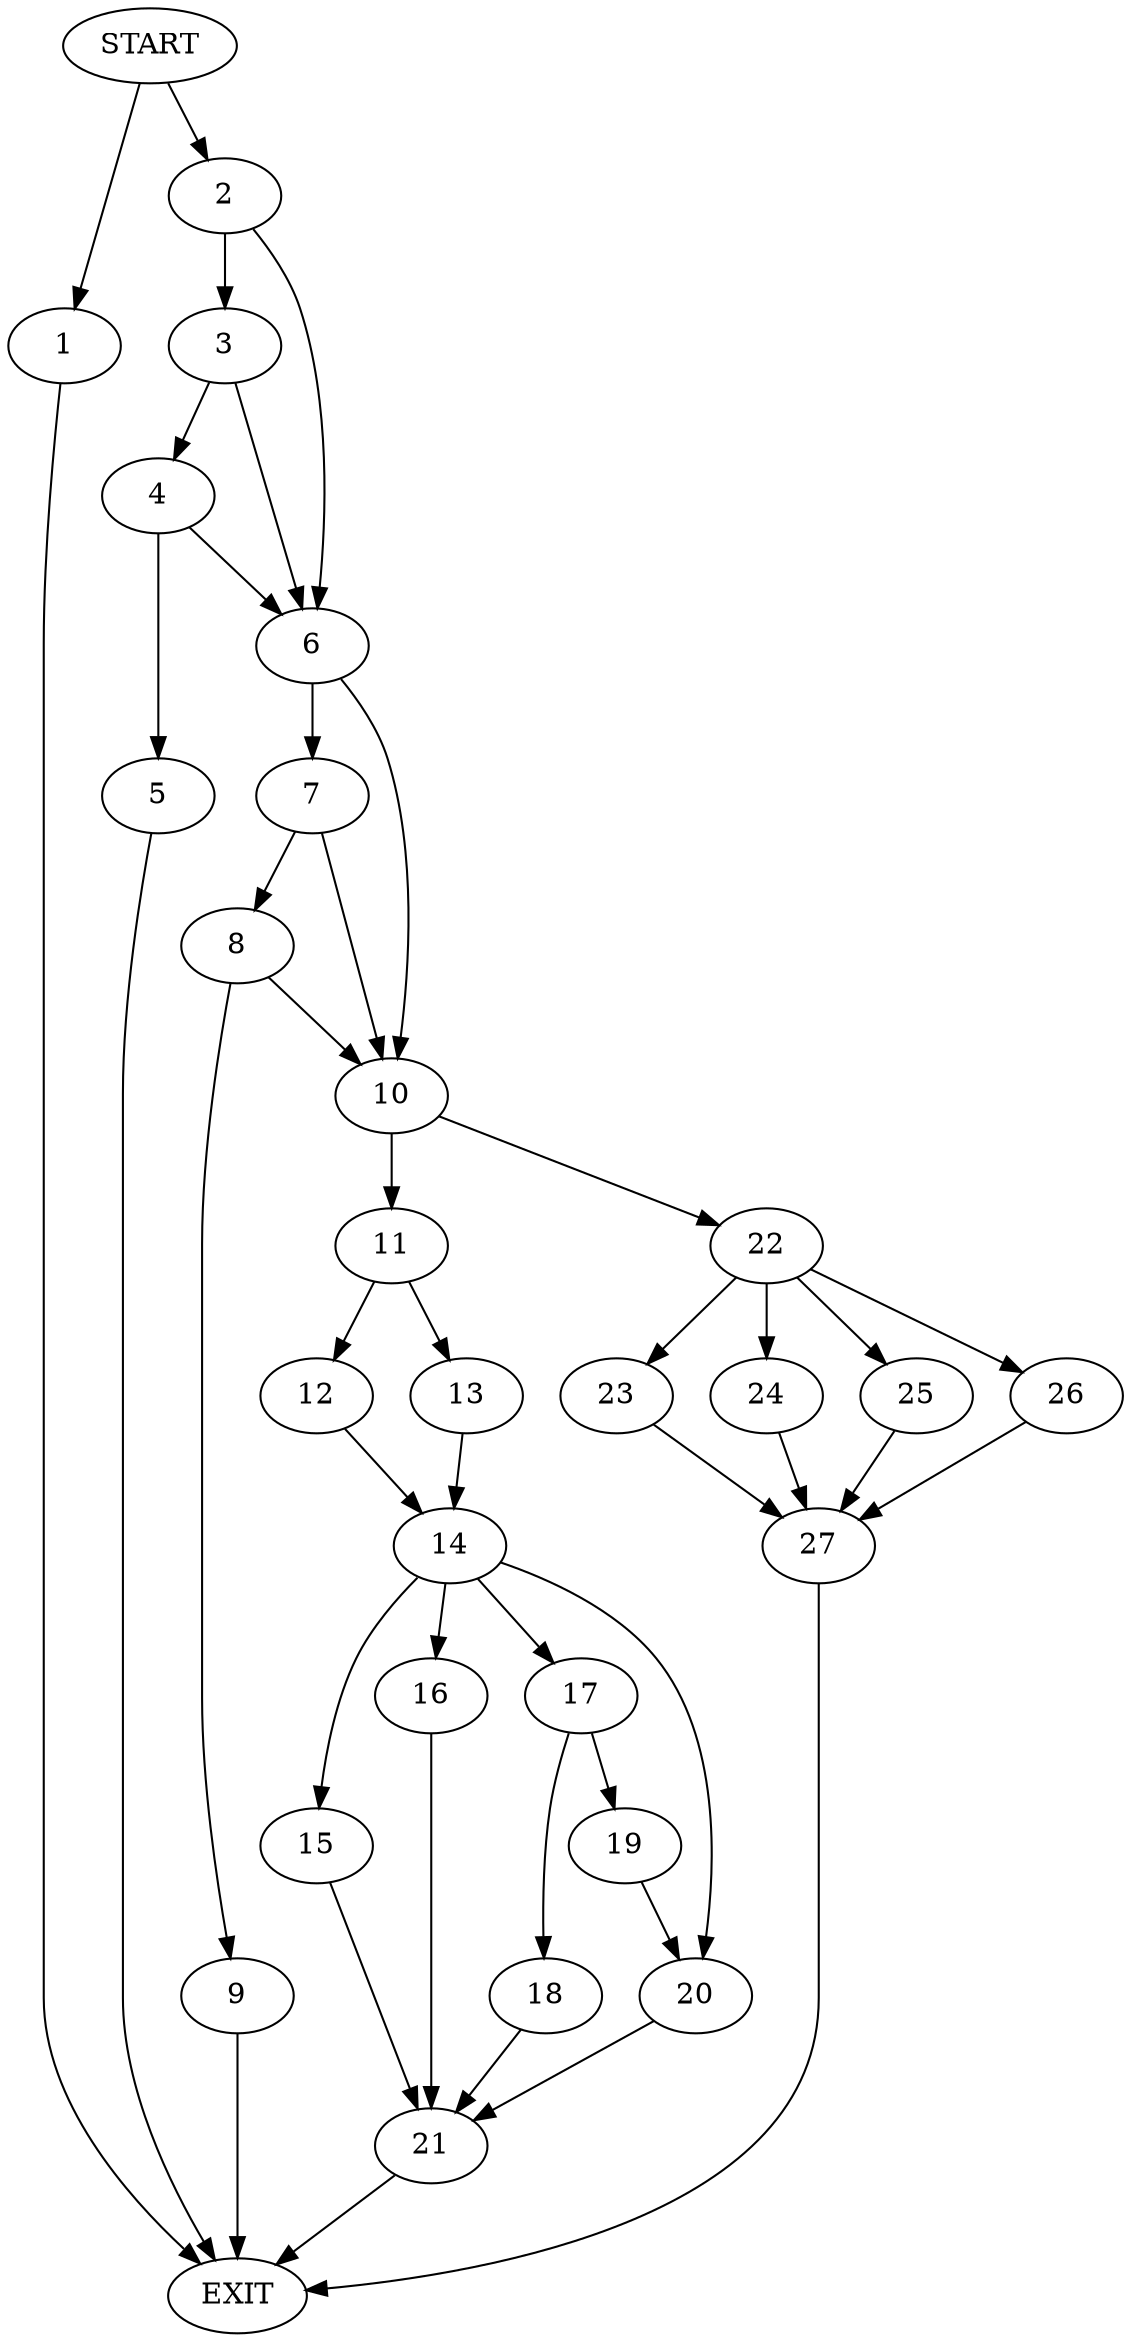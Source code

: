 digraph { 
0 [label="START"];
1;
2;
3;
4;
5;
6;
7;
8;
9;
10;
11;
12;
13;
14;
15;
16;
17;
18;
19;
20;
21;
22;
23;
24;
25;
26;
27;
28[label="EXIT"];
0 -> 1;
0 -> 2;
1 -> 28;
2 -> 3;
2 -> 6;
3 -> 6;
3 -> 4;
4 -> 6;
4 -> 5;
5 -> 28;
6 -> 7;
6 -> 10;
7 -> 8;
7 -> 10;
8 -> 9;
8 -> 10;
9 -> 28;
10 -> 11;
10 -> 22;
11 -> 12;
11 -> 13;
12 -> 14;
13 -> 14;
14 -> 20;
14 -> 15;
14:s2 -> 16;
14:s3 -> 17;
15 -> 21;
16 -> 21;
17 -> 18;
17 -> 19;
18 -> 21;
19 -> 20;
20 -> 21;
21 -> 28;
22 -> 26;
22 -> 23;
22:s2 -> 24;
22:s3 -> 25;
23 -> 27;
24 -> 27;
25 -> 27;
26 -> 27;
27 -> 28;
}